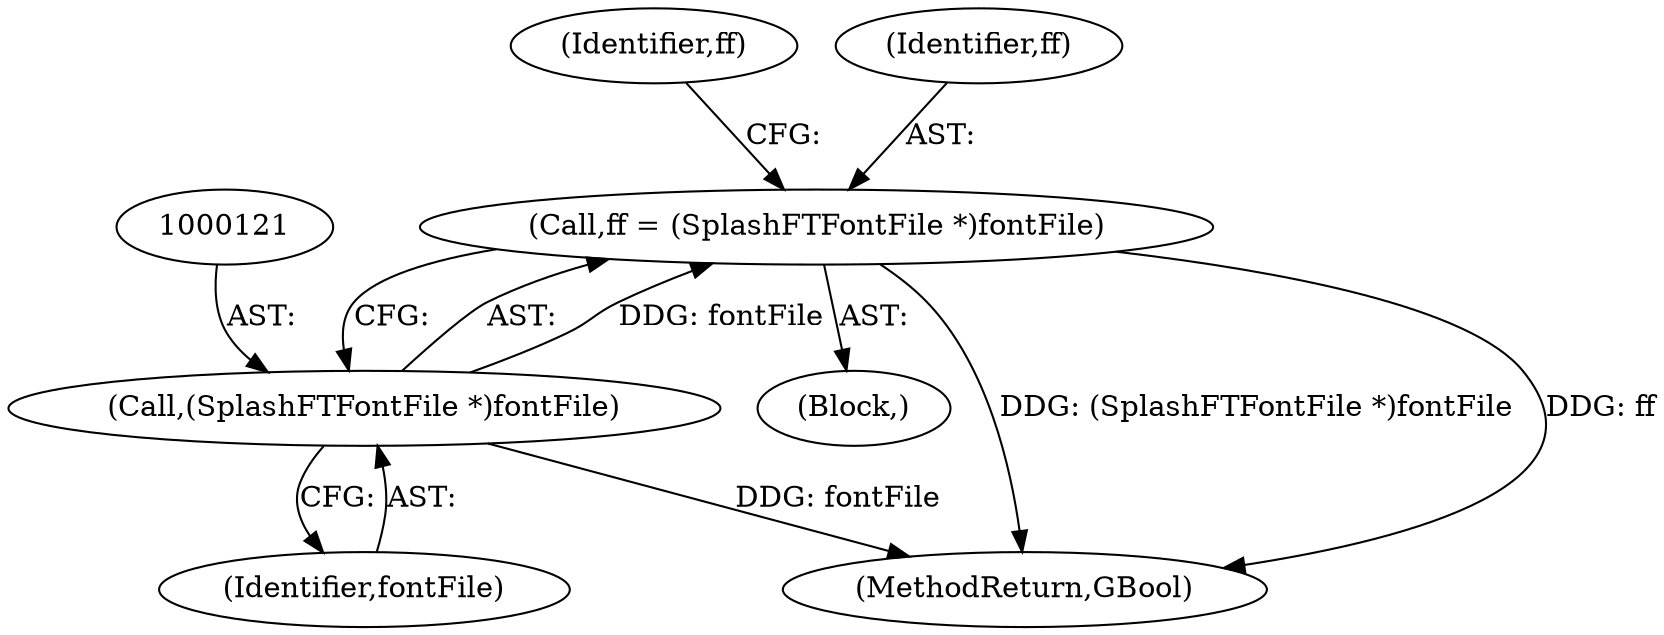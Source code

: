 digraph "0_poppler_9cf2325fb22f812b31858e519411f57747d39bd8_3@pointer" {
"1000118" [label="(Call,ff = (SplashFTFontFile *)fontFile)"];
"1000120" [label="(Call,(SplashFTFontFile *)fontFile)"];
"1000122" [label="(Identifier,fontFile)"];
"1000120" [label="(Call,(SplashFTFontFile *)fontFile)"];
"1000118" [label="(Call,ff = (SplashFTFontFile *)fontFile)"];
"1000126" [label="(Identifier,ff)"];
"1000119" [label="(Identifier,ff)"];
"1000109" [label="(Block,)"];
"1000441" [label="(MethodReturn,GBool)"];
"1000118" -> "1000109"  [label="AST: "];
"1000118" -> "1000120"  [label="CFG: "];
"1000119" -> "1000118"  [label="AST: "];
"1000120" -> "1000118"  [label="AST: "];
"1000126" -> "1000118"  [label="CFG: "];
"1000118" -> "1000441"  [label="DDG: (SplashFTFontFile *)fontFile"];
"1000118" -> "1000441"  [label="DDG: ff"];
"1000120" -> "1000118"  [label="DDG: fontFile"];
"1000120" -> "1000122"  [label="CFG: "];
"1000121" -> "1000120"  [label="AST: "];
"1000122" -> "1000120"  [label="AST: "];
"1000120" -> "1000441"  [label="DDG: fontFile"];
}
